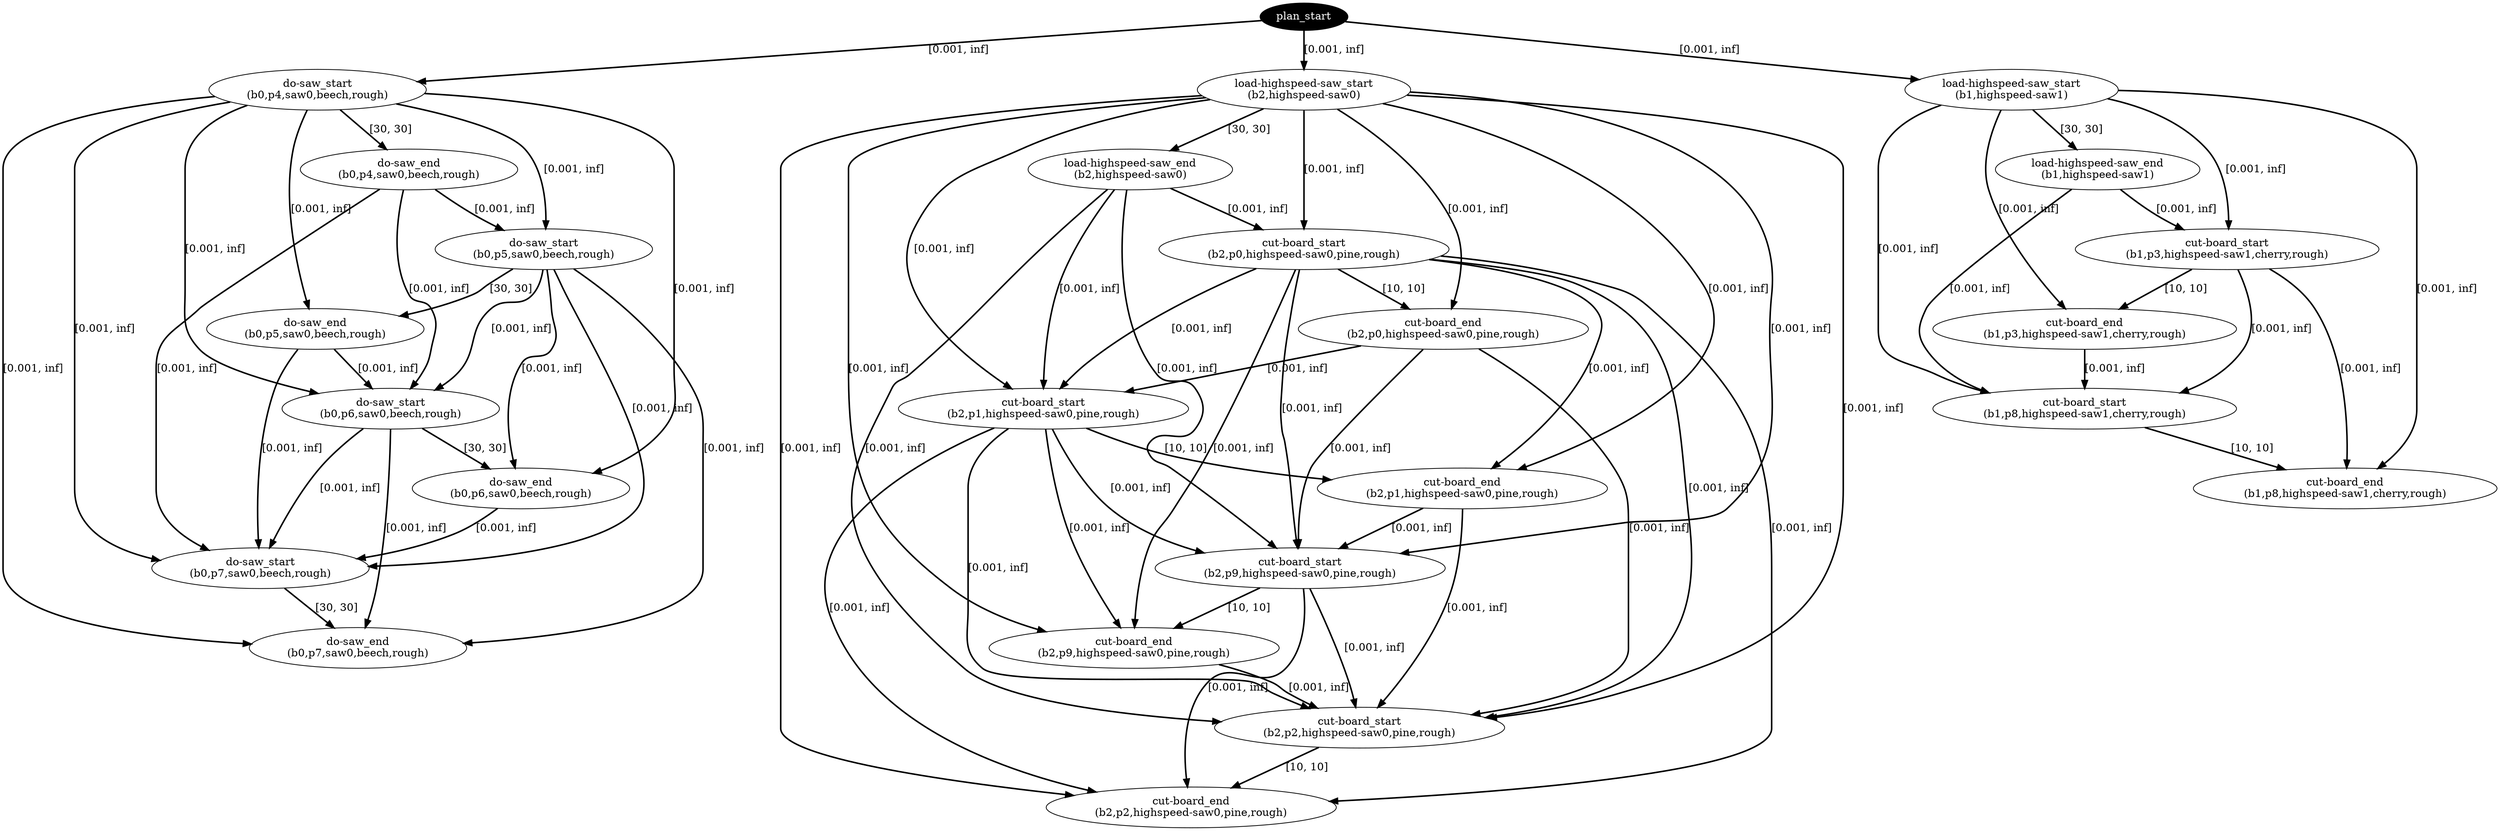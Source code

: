digraph plan {
0[ label="plan_start",style=filled,fillcolor=black,fontcolor=white];
1[ label="do-saw_start
(b0,p4,saw0,beech,rough)"];
2[ label="do-saw_end
(b0,p4,saw0,beech,rough)"];
3[ label="load-highspeed-saw_start
(b2,highspeed-saw0)"];
4[ label="load-highspeed-saw_end
(b2,highspeed-saw0)"];
5[ label="load-highspeed-saw_start
(b1,highspeed-saw1)"];
6[ label="load-highspeed-saw_end
(b1,highspeed-saw1)"];
7[ label="cut-board_start
(b2,p0,highspeed-saw0,pine,rough)"];
8[ label="cut-board_end
(b2,p0,highspeed-saw0,pine,rough)"];
9[ label="do-saw_start
(b0,p5,saw0,beech,rough)"];
10[ label="do-saw_end
(b0,p5,saw0,beech,rough)"];
11[ label="cut-board_start
(b1,p3,highspeed-saw1,cherry,rough)"];
12[ label="cut-board_end
(b1,p3,highspeed-saw1,cherry,rough)"];
13[ label="cut-board_start
(b2,p1,highspeed-saw0,pine,rough)"];
14[ label="cut-board_end
(b2,p1,highspeed-saw0,pine,rough)"];
15[ label="cut-board_start
(b1,p8,highspeed-saw1,cherry,rough)"];
16[ label="cut-board_end
(b1,p8,highspeed-saw1,cherry,rough)"];
17[ label="cut-board_start
(b2,p9,highspeed-saw0,pine,rough)"];
18[ label="cut-board_end
(b2,p9,highspeed-saw0,pine,rough)"];
19[ label="do-saw_start
(b0,p6,saw0,beech,rough)"];
20[ label="do-saw_end
(b0,p6,saw0,beech,rough)"];
21[ label="cut-board_start
(b2,p2,highspeed-saw0,pine,rough)"];
22[ label="cut-board_end
(b2,p2,highspeed-saw0,pine,rough)"];
23[ label="do-saw_start
(b0,p7,saw0,beech,rough)"];
24[ label="do-saw_end
(b0,p7,saw0,beech,rough)"];
"0" -> "1" [ label="[0.001, inf]" , penwidth=2, color="black"]
"0" -> "3" [ label="[0.001, inf]" , penwidth=2, color="black"]
"0" -> "5" [ label="[0.001, inf]" , penwidth=2, color="black"]
"1" -> "2" [ label="[30, 30]" , penwidth=2, color="black"]
"3" -> "4" [ label="[30, 30]" , penwidth=2, color="black"]
"5" -> "6" [ label="[30, 30]" , penwidth=2, color="black"]
"4" -> "7" [ label="[0.001, inf]" , penwidth=2, color="black"]
"3" -> "7" [ label="[0.001, inf]" , penwidth=2, color="black"]
"2" -> "9" [ label="[0.001, inf]" , penwidth=2, color="black"]
"1" -> "9" [ label="[0.001, inf]" , penwidth=2, color="black"]
"6" -> "11" [ label="[0.001, inf]" , penwidth=2, color="black"]
"5" -> "11" [ label="[0.001, inf]" , penwidth=2, color="black"]
"7" -> "8" [ label="[10, 10]" , penwidth=2, color="black"]
"3" -> "8" [ label="[0.001, inf]" , penwidth=2, color="black"]
"11" -> "12" [ label="[10, 10]" , penwidth=2, color="black"]
"5" -> "12" [ label="[0.001, inf]" , penwidth=2, color="black"]
"8" -> "13" [ label="[0.001, inf]" , penwidth=2, color="black"]
"4" -> "13" [ label="[0.001, inf]" , penwidth=2, color="black"]
"7" -> "13" [ label="[0.001, inf]" , penwidth=2, color="black"]
"3" -> "13" [ label="[0.001, inf]" , penwidth=2, color="black"]
"12" -> "15" [ label="[0.001, inf]" , penwidth=2, color="black"]
"6" -> "15" [ label="[0.001, inf]" , penwidth=2, color="black"]
"11" -> "15" [ label="[0.001, inf]" , penwidth=2, color="black"]
"5" -> "15" [ label="[0.001, inf]" , penwidth=2, color="black"]
"13" -> "14" [ label="[10, 10]" , penwidth=2, color="black"]
"7" -> "14" [ label="[0.001, inf]" , penwidth=2, color="black"]
"3" -> "14" [ label="[0.001, inf]" , penwidth=2, color="black"]
"15" -> "16" [ label="[10, 10]" , penwidth=2, color="black"]
"11" -> "16" [ label="[0.001, inf]" , penwidth=2, color="black"]
"5" -> "16" [ label="[0.001, inf]" , penwidth=2, color="black"]
"14" -> "17" [ label="[0.001, inf]" , penwidth=2, color="black"]
"4" -> "17" [ label="[0.001, inf]" , penwidth=2, color="black"]
"13" -> "17" [ label="[0.001, inf]" , penwidth=2, color="black"]
"8" -> "17" [ label="[0.001, inf]" , penwidth=2, color="black"]
"7" -> "17" [ label="[0.001, inf]" , penwidth=2, color="black"]
"3" -> "17" [ label="[0.001, inf]" , penwidth=2, color="black"]
"9" -> "10" [ label="[30, 30]" , penwidth=2, color="black"]
"1" -> "10" [ label="[0.001, inf]" , penwidth=2, color="black"]
"10" -> "19" [ label="[0.001, inf]" , penwidth=2, color="black"]
"9" -> "19" [ label="[0.001, inf]" , penwidth=2, color="black"]
"2" -> "19" [ label="[0.001, inf]" , penwidth=2, color="black"]
"1" -> "19" [ label="[0.001, inf]" , penwidth=2, color="black"]
"17" -> "18" [ label="[10, 10]" , penwidth=2, color="black"]
"13" -> "18" [ label="[0.001, inf]" , penwidth=2, color="black"]
"7" -> "18" [ label="[0.001, inf]" , penwidth=2, color="black"]
"3" -> "18" [ label="[0.001, inf]" , penwidth=2, color="black"]
"18" -> "21" [ label="[0.001, inf]" , penwidth=2, color="black"]
"4" -> "21" [ label="[0.001, inf]" , penwidth=2, color="black"]
"17" -> "21" [ label="[0.001, inf]" , penwidth=2, color="black"]
"14" -> "21" [ label="[0.001, inf]" , penwidth=2, color="black"]
"13" -> "21" [ label="[0.001, inf]" , penwidth=2, color="black"]
"8" -> "21" [ label="[0.001, inf]" , penwidth=2, color="black"]
"7" -> "21" [ label="[0.001, inf]" , penwidth=2, color="black"]
"3" -> "21" [ label="[0.001, inf]" , penwidth=2, color="black"]
"21" -> "22" [ label="[10, 10]" , penwidth=2, color="black"]
"17" -> "22" [ label="[0.001, inf]" , penwidth=2, color="black"]
"13" -> "22" [ label="[0.001, inf]" , penwidth=2, color="black"]
"7" -> "22" [ label="[0.001, inf]" , penwidth=2, color="black"]
"3" -> "22" [ label="[0.001, inf]" , penwidth=2, color="black"]
"19" -> "20" [ label="[30, 30]" , penwidth=2, color="black"]
"9" -> "20" [ label="[0.001, inf]" , penwidth=2, color="black"]
"1" -> "20" [ label="[0.001, inf]" , penwidth=2, color="black"]
"20" -> "23" [ label="[0.001, inf]" , penwidth=2, color="black"]
"19" -> "23" [ label="[0.001, inf]" , penwidth=2, color="black"]
"10" -> "23" [ label="[0.001, inf]" , penwidth=2, color="black"]
"9" -> "23" [ label="[0.001, inf]" , penwidth=2, color="black"]
"2" -> "23" [ label="[0.001, inf]" , penwidth=2, color="black"]
"1" -> "23" [ label="[0.001, inf]" , penwidth=2, color="black"]
"23" -> "24" [ label="[30, 30]" , penwidth=2, color="black"]
"19" -> "24" [ label="[0.001, inf]" , penwidth=2, color="black"]
"9" -> "24" [ label="[0.001, inf]" , penwidth=2, color="black"]
"1" -> "24" [ label="[0.001, inf]" , penwidth=2, color="black"]
}
